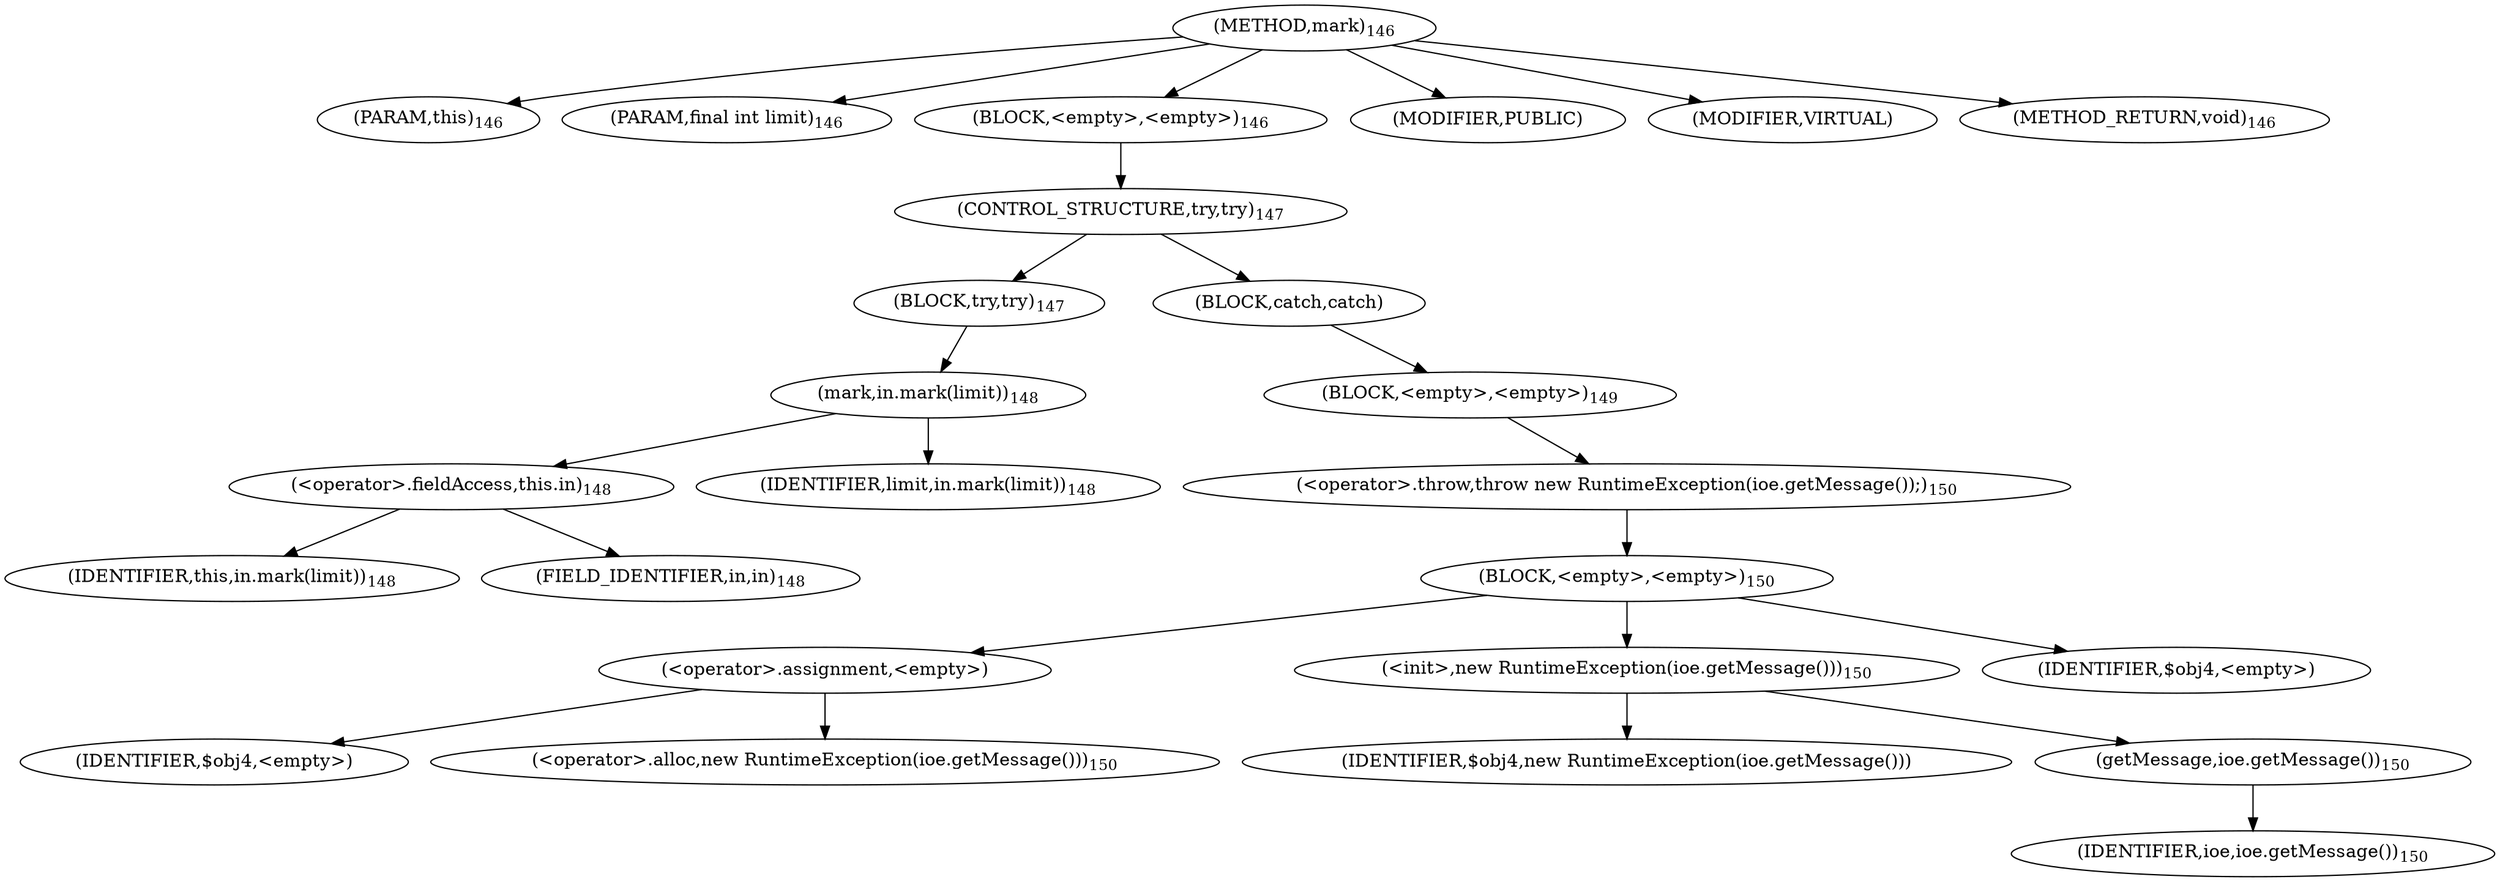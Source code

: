 digraph "mark" {  
"318" [label = <(METHOD,mark)<SUB>146</SUB>> ]
"319" [label = <(PARAM,this)<SUB>146</SUB>> ]
"320" [label = <(PARAM,final int limit)<SUB>146</SUB>> ]
"321" [label = <(BLOCK,&lt;empty&gt;,&lt;empty&gt;)<SUB>146</SUB>> ]
"322" [label = <(CONTROL_STRUCTURE,try,try)<SUB>147</SUB>> ]
"323" [label = <(BLOCK,try,try)<SUB>147</SUB>> ]
"324" [label = <(mark,in.mark(limit))<SUB>148</SUB>> ]
"325" [label = <(&lt;operator&gt;.fieldAccess,this.in)<SUB>148</SUB>> ]
"326" [label = <(IDENTIFIER,this,in.mark(limit))<SUB>148</SUB>> ]
"327" [label = <(FIELD_IDENTIFIER,in,in)<SUB>148</SUB>> ]
"328" [label = <(IDENTIFIER,limit,in.mark(limit))<SUB>148</SUB>> ]
"329" [label = <(BLOCK,catch,catch)> ]
"330" [label = <(BLOCK,&lt;empty&gt;,&lt;empty&gt;)<SUB>149</SUB>> ]
"331" [label = <(&lt;operator&gt;.throw,throw new RuntimeException(ioe.getMessage());)<SUB>150</SUB>> ]
"332" [label = <(BLOCK,&lt;empty&gt;,&lt;empty&gt;)<SUB>150</SUB>> ]
"333" [label = <(&lt;operator&gt;.assignment,&lt;empty&gt;)> ]
"334" [label = <(IDENTIFIER,$obj4,&lt;empty&gt;)> ]
"335" [label = <(&lt;operator&gt;.alloc,new RuntimeException(ioe.getMessage()))<SUB>150</SUB>> ]
"336" [label = <(&lt;init&gt;,new RuntimeException(ioe.getMessage()))<SUB>150</SUB>> ]
"337" [label = <(IDENTIFIER,$obj4,new RuntimeException(ioe.getMessage()))> ]
"338" [label = <(getMessage,ioe.getMessage())<SUB>150</SUB>> ]
"339" [label = <(IDENTIFIER,ioe,ioe.getMessage())<SUB>150</SUB>> ]
"340" [label = <(IDENTIFIER,$obj4,&lt;empty&gt;)> ]
"341" [label = <(MODIFIER,PUBLIC)> ]
"342" [label = <(MODIFIER,VIRTUAL)> ]
"343" [label = <(METHOD_RETURN,void)<SUB>146</SUB>> ]
  "318" -> "319" 
  "318" -> "320" 
  "318" -> "321" 
  "318" -> "341" 
  "318" -> "342" 
  "318" -> "343" 
  "321" -> "322" 
  "322" -> "323" 
  "322" -> "329" 
  "323" -> "324" 
  "324" -> "325" 
  "324" -> "328" 
  "325" -> "326" 
  "325" -> "327" 
  "329" -> "330" 
  "330" -> "331" 
  "331" -> "332" 
  "332" -> "333" 
  "332" -> "336" 
  "332" -> "340" 
  "333" -> "334" 
  "333" -> "335" 
  "336" -> "337" 
  "336" -> "338" 
  "338" -> "339" 
}
